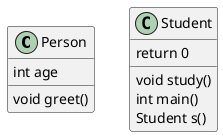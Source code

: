 @startuml
class Person {
  int age
  void greet()
}

class Student {
  return 0
  void study()
  int main()
  Student s()
}

@enduml